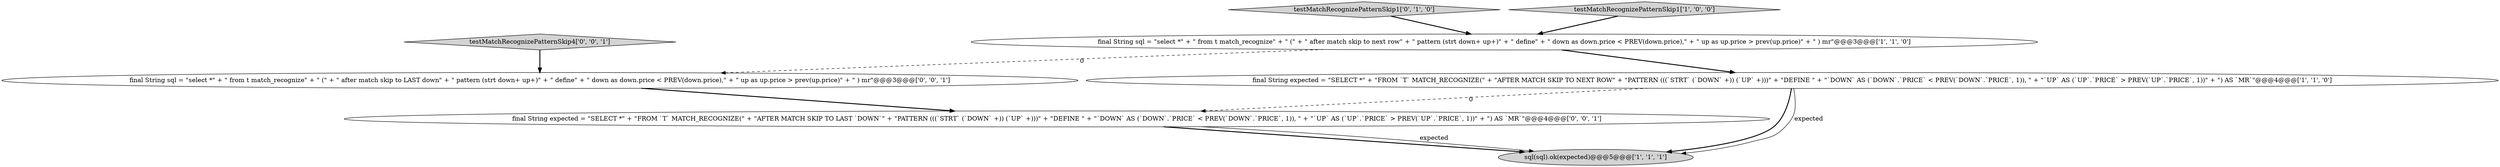 digraph {
2 [style = filled, label = "final String sql = \"select *\" + \" from t match_recognize\" + \" (\" + \" after match skip to next row\" + \" pattern (strt down+ up+)\" + \" define\" + \" down as down.price < PREV(down.price),\" + \" up as up.price > prev(up.price)\" + \" ) mr\"@@@3@@@['1', '1', '0']", fillcolor = white, shape = ellipse image = "AAA0AAABBB1BBB"];
5 [style = filled, label = "final String expected = \"SELECT *\" + \"FROM `T` MATCH_RECOGNIZE(\" + \"AFTER MATCH SKIP TO LAST `DOWN`\" + \"PATTERN (((`STRT` (`DOWN` +)) (`UP` +)))\" + \"DEFINE \" + \"`DOWN` AS (`DOWN`.`PRICE` < PREV(`DOWN`.`PRICE`, 1)), \" + \"`UP` AS (`UP`.`PRICE` > PREV(`UP`.`PRICE`, 1))\" + \") AS `MR`\"@@@4@@@['0', '0', '1']", fillcolor = white, shape = ellipse image = "AAA0AAABBB3BBB"];
3 [style = filled, label = "sql(sql).ok(expected)@@@5@@@['1', '1', '1']", fillcolor = lightgray, shape = ellipse image = "AAA0AAABBB1BBB"];
7 [style = filled, label = "testMatchRecognizePatternSkip4['0', '0', '1']", fillcolor = lightgray, shape = diamond image = "AAA0AAABBB3BBB"];
4 [style = filled, label = "testMatchRecognizePatternSkip1['0', '1', '0']", fillcolor = lightgray, shape = diamond image = "AAA0AAABBB2BBB"];
6 [style = filled, label = "final String sql = \"select *\" + \" from t match_recognize\" + \" (\" + \" after match skip to LAST down\" + \" pattern (strt down+ up+)\" + \" define\" + \" down as down.price < PREV(down.price),\" + \" up as up.price > prev(up.price)\" + \" ) mr\"@@@3@@@['0', '0', '1']", fillcolor = white, shape = ellipse image = "AAA0AAABBB3BBB"];
1 [style = filled, label = "testMatchRecognizePatternSkip1['1', '0', '0']", fillcolor = lightgray, shape = diamond image = "AAA0AAABBB1BBB"];
0 [style = filled, label = "final String expected = \"SELECT *\" + \"FROM `T` MATCH_RECOGNIZE(\" + \"AFTER MATCH SKIP TO NEXT ROW\" + \"PATTERN (((`STRT` (`DOWN` +)) (`UP` +)))\" + \"DEFINE \" + \"`DOWN` AS (`DOWN`.`PRICE` < PREV(`DOWN`.`PRICE`, 1)), \" + \"`UP` AS (`UP`.`PRICE` > PREV(`UP`.`PRICE`, 1))\" + \") AS `MR`\"@@@4@@@['1', '1', '0']", fillcolor = white, shape = ellipse image = "AAA0AAABBB1BBB"];
0->3 [style = bold, label=""];
5->3 [style = bold, label=""];
6->5 [style = bold, label=""];
1->2 [style = bold, label=""];
2->0 [style = bold, label=""];
5->3 [style = solid, label="expected"];
4->2 [style = bold, label=""];
0->5 [style = dashed, label="0"];
0->3 [style = solid, label="expected"];
7->6 [style = bold, label=""];
2->6 [style = dashed, label="0"];
}
